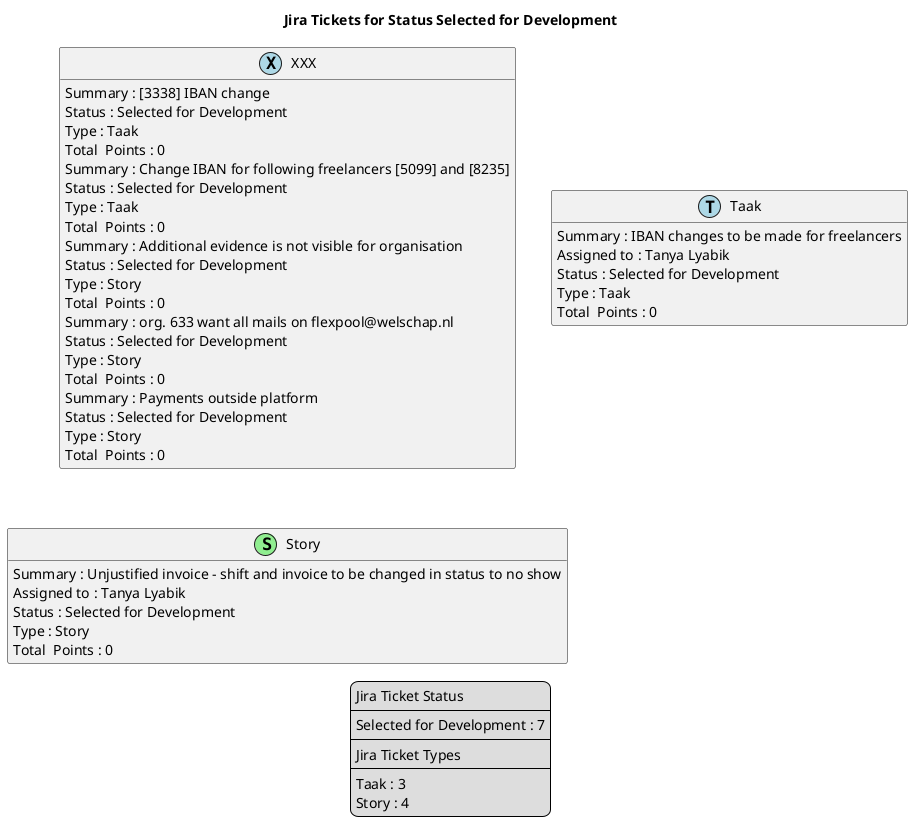 @startuml
'https://plantuml.com/class-diagram

' GENERATE CLASS DIAGRAM ===========
' Generated at    : Thu Feb 13 13:30:50 CET 2025

title Jira Tickets for Status Selected for Development
hide empty members

legend
Jira Ticket Status
----
Selected for Development : 7
----
Jira Ticket Types
----
Taak : 3
Story : 4
end legend


' Tickets =======
class "XXX" << (X,lightblue) >> {
 Summary : [3338] IBAN change
 Status : Selected for Development
 Type : Taak
Total  Points : 0
}

class "XXX" << (X,lightblue) >> {
 Summary : Change IBAN for following freelancers [5099] and [8235]
 Status : Selected for Development
 Type : Taak
Total  Points : 0
}

class "XXX" << (X,lightblue) >> {
 Summary : Additional evidence is not visible for organisation
 Status : Selected for Development
 Type : Story
Total  Points : 0
}

class "XXX" << (X,lightblue) >> {
 Summary : org. 633 want all mails on flexpool@welschap.nl 
 Status : Selected for Development
 Type : Story
Total  Points : 0
}

class "XXX" << (X,lightblue) >> {
 Summary : Payments outside platform
 Status : Selected for Development
 Type : Story
Total  Points : 0
}

class "Taak" << (T,lightblue) >> {
 Summary : IBAN changes to be made for freelancers
 Assigned to : Tanya Lyabik
 Status : Selected for Development
 Type : Taak
Total  Points : 0
}

class "Story" << (S,lightgreen) >> {
 Summary : Unjustified invoice - shift and invoice to be changed in status to no show
 Assigned to : Tanya Lyabik
 Status : Selected for Development
 Type : Story
Total  Points : 0
}



' Links =======


@enduml
